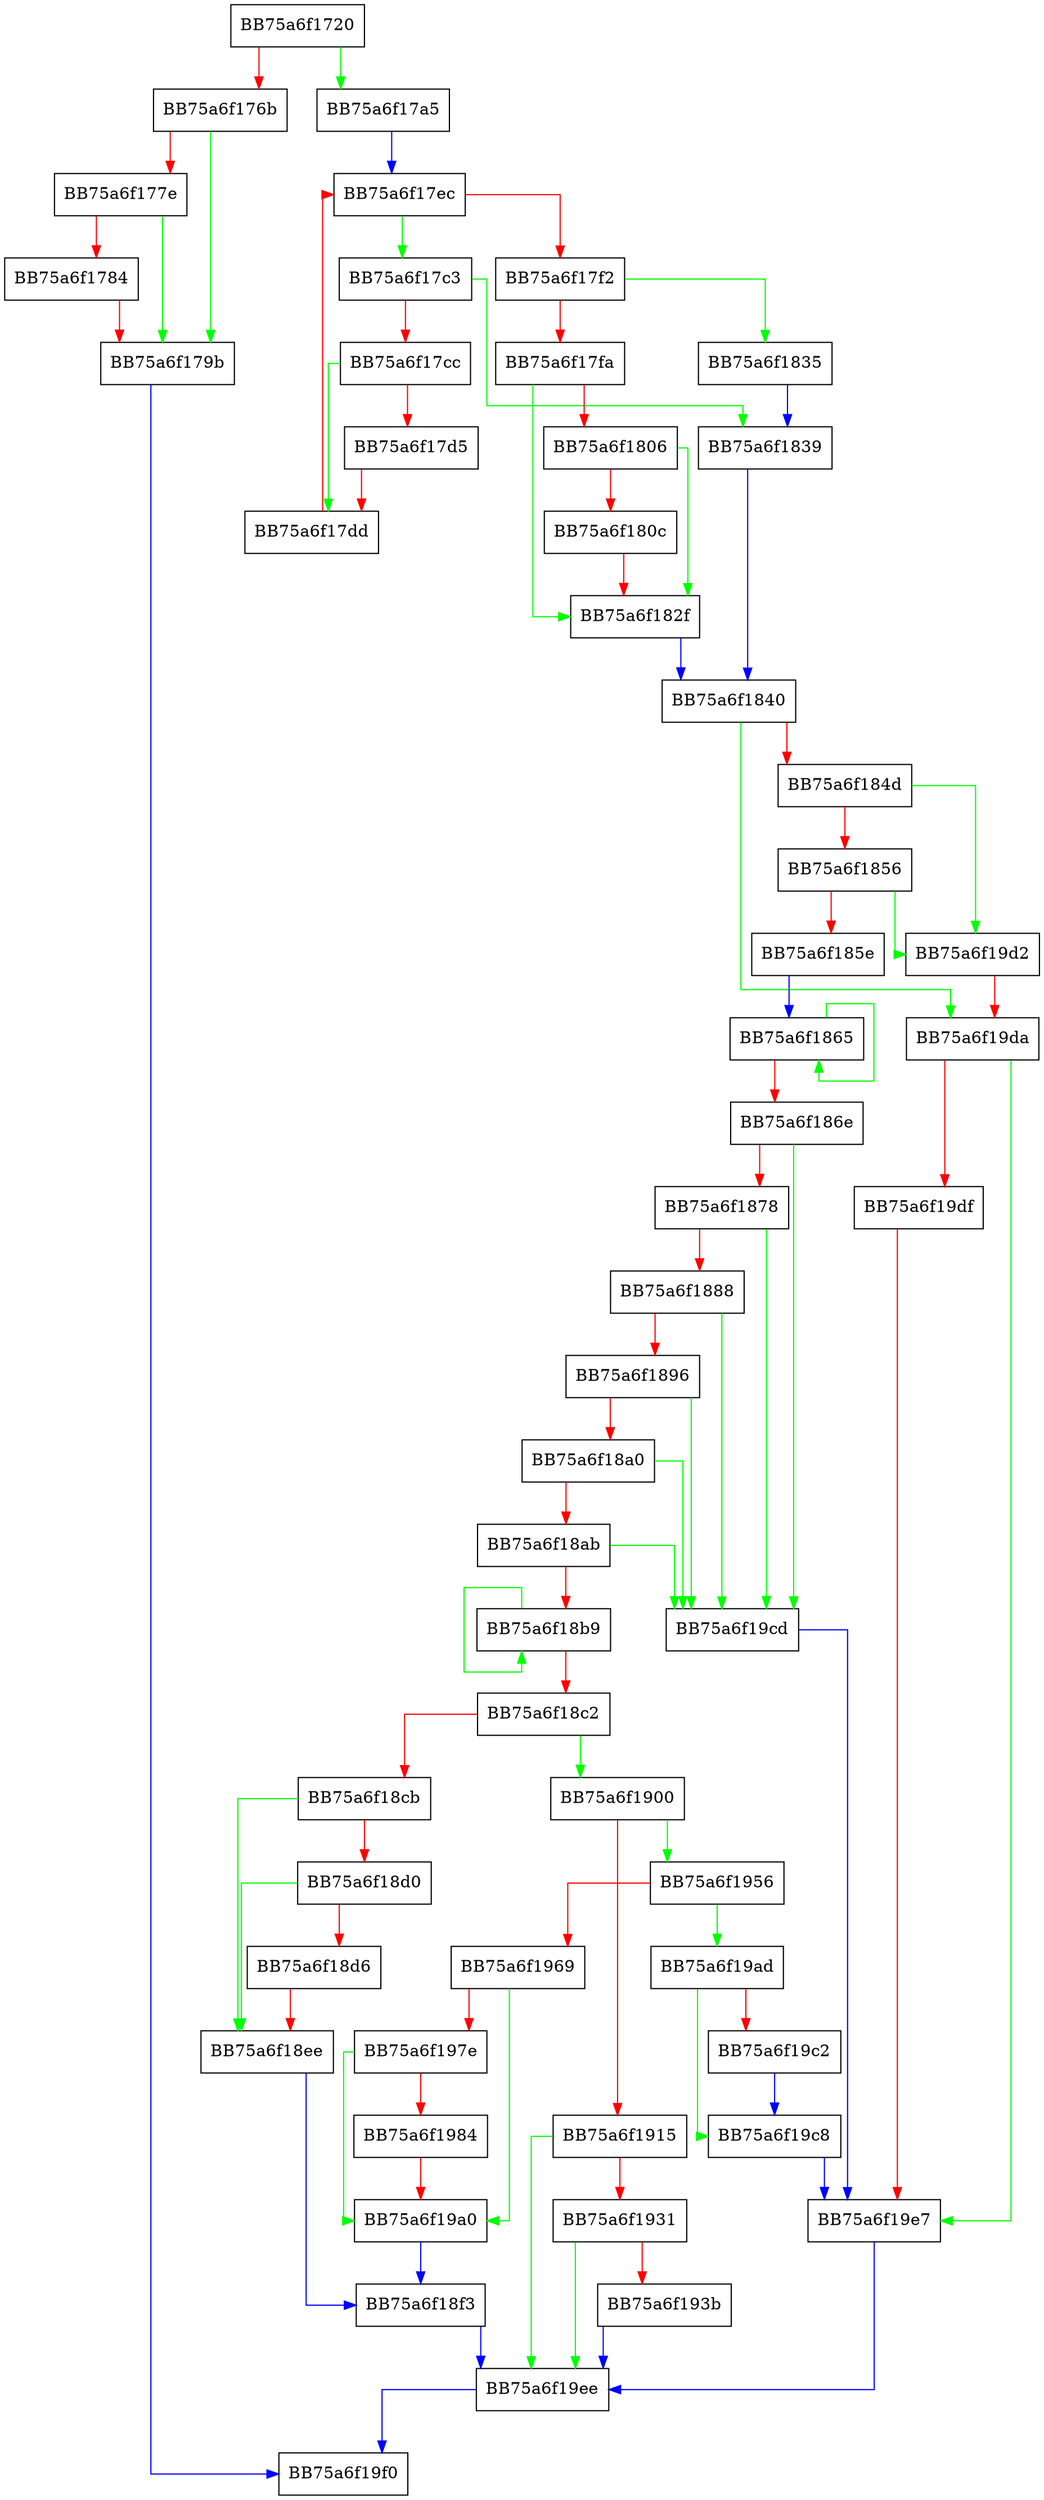 digraph GetDriveWin32Path {
  node [shape="box"];
  graph [splines=ortho];
  BB75a6f1720 -> BB75a6f17a5 [color="green"];
  BB75a6f1720 -> BB75a6f176b [color="red"];
  BB75a6f176b -> BB75a6f179b [color="green"];
  BB75a6f176b -> BB75a6f177e [color="red"];
  BB75a6f177e -> BB75a6f179b [color="green"];
  BB75a6f177e -> BB75a6f1784 [color="red"];
  BB75a6f1784 -> BB75a6f179b [color="red"];
  BB75a6f179b -> BB75a6f19f0 [color="blue"];
  BB75a6f17a5 -> BB75a6f17ec [color="blue"];
  BB75a6f17c3 -> BB75a6f1839 [color="green"];
  BB75a6f17c3 -> BB75a6f17cc [color="red"];
  BB75a6f17cc -> BB75a6f17dd [color="green"];
  BB75a6f17cc -> BB75a6f17d5 [color="red"];
  BB75a6f17d5 -> BB75a6f17dd [color="red"];
  BB75a6f17dd -> BB75a6f17ec [color="red"];
  BB75a6f17ec -> BB75a6f17c3 [color="green"];
  BB75a6f17ec -> BB75a6f17f2 [color="red"];
  BB75a6f17f2 -> BB75a6f1835 [color="green"];
  BB75a6f17f2 -> BB75a6f17fa [color="red"];
  BB75a6f17fa -> BB75a6f182f [color="green"];
  BB75a6f17fa -> BB75a6f1806 [color="red"];
  BB75a6f1806 -> BB75a6f182f [color="green"];
  BB75a6f1806 -> BB75a6f180c [color="red"];
  BB75a6f180c -> BB75a6f182f [color="red"];
  BB75a6f182f -> BB75a6f1840 [color="blue"];
  BB75a6f1835 -> BB75a6f1839 [color="blue"];
  BB75a6f1839 -> BB75a6f1840 [color="blue"];
  BB75a6f1840 -> BB75a6f19da [color="green"];
  BB75a6f1840 -> BB75a6f184d [color="red"];
  BB75a6f184d -> BB75a6f19d2 [color="green"];
  BB75a6f184d -> BB75a6f1856 [color="red"];
  BB75a6f1856 -> BB75a6f19d2 [color="green"];
  BB75a6f1856 -> BB75a6f185e [color="red"];
  BB75a6f185e -> BB75a6f1865 [color="blue"];
  BB75a6f1865 -> BB75a6f1865 [color="green"];
  BB75a6f1865 -> BB75a6f186e [color="red"];
  BB75a6f186e -> BB75a6f19cd [color="green"];
  BB75a6f186e -> BB75a6f1878 [color="red"];
  BB75a6f1878 -> BB75a6f19cd [color="green"];
  BB75a6f1878 -> BB75a6f1888 [color="red"];
  BB75a6f1888 -> BB75a6f19cd [color="green"];
  BB75a6f1888 -> BB75a6f1896 [color="red"];
  BB75a6f1896 -> BB75a6f19cd [color="green"];
  BB75a6f1896 -> BB75a6f18a0 [color="red"];
  BB75a6f18a0 -> BB75a6f19cd [color="green"];
  BB75a6f18a0 -> BB75a6f18ab [color="red"];
  BB75a6f18ab -> BB75a6f19cd [color="green"];
  BB75a6f18ab -> BB75a6f18b9 [color="red"];
  BB75a6f18b9 -> BB75a6f18b9 [color="green"];
  BB75a6f18b9 -> BB75a6f18c2 [color="red"];
  BB75a6f18c2 -> BB75a6f1900 [color="green"];
  BB75a6f18c2 -> BB75a6f18cb [color="red"];
  BB75a6f18cb -> BB75a6f18ee [color="green"];
  BB75a6f18cb -> BB75a6f18d0 [color="red"];
  BB75a6f18d0 -> BB75a6f18ee [color="green"];
  BB75a6f18d0 -> BB75a6f18d6 [color="red"];
  BB75a6f18d6 -> BB75a6f18ee [color="red"];
  BB75a6f18ee -> BB75a6f18f3 [color="blue"];
  BB75a6f18f3 -> BB75a6f19ee [color="blue"];
  BB75a6f1900 -> BB75a6f1956 [color="green"];
  BB75a6f1900 -> BB75a6f1915 [color="red"];
  BB75a6f1915 -> BB75a6f19ee [color="green"];
  BB75a6f1915 -> BB75a6f1931 [color="red"];
  BB75a6f1931 -> BB75a6f19ee [color="green"];
  BB75a6f1931 -> BB75a6f193b [color="red"];
  BB75a6f193b -> BB75a6f19ee [color="blue"];
  BB75a6f1956 -> BB75a6f19ad [color="green"];
  BB75a6f1956 -> BB75a6f1969 [color="red"];
  BB75a6f1969 -> BB75a6f19a0 [color="green"];
  BB75a6f1969 -> BB75a6f197e [color="red"];
  BB75a6f197e -> BB75a6f19a0 [color="green"];
  BB75a6f197e -> BB75a6f1984 [color="red"];
  BB75a6f1984 -> BB75a6f19a0 [color="red"];
  BB75a6f19a0 -> BB75a6f18f3 [color="blue"];
  BB75a6f19ad -> BB75a6f19c8 [color="green"];
  BB75a6f19ad -> BB75a6f19c2 [color="red"];
  BB75a6f19c2 -> BB75a6f19c8 [color="blue"];
  BB75a6f19c8 -> BB75a6f19e7 [color="blue"];
  BB75a6f19cd -> BB75a6f19e7 [color="blue"];
  BB75a6f19d2 -> BB75a6f19da [color="red"];
  BB75a6f19da -> BB75a6f19e7 [color="green"];
  BB75a6f19da -> BB75a6f19df [color="red"];
  BB75a6f19df -> BB75a6f19e7 [color="red"];
  BB75a6f19e7 -> BB75a6f19ee [color="blue"];
  BB75a6f19ee -> BB75a6f19f0 [color="blue"];
}